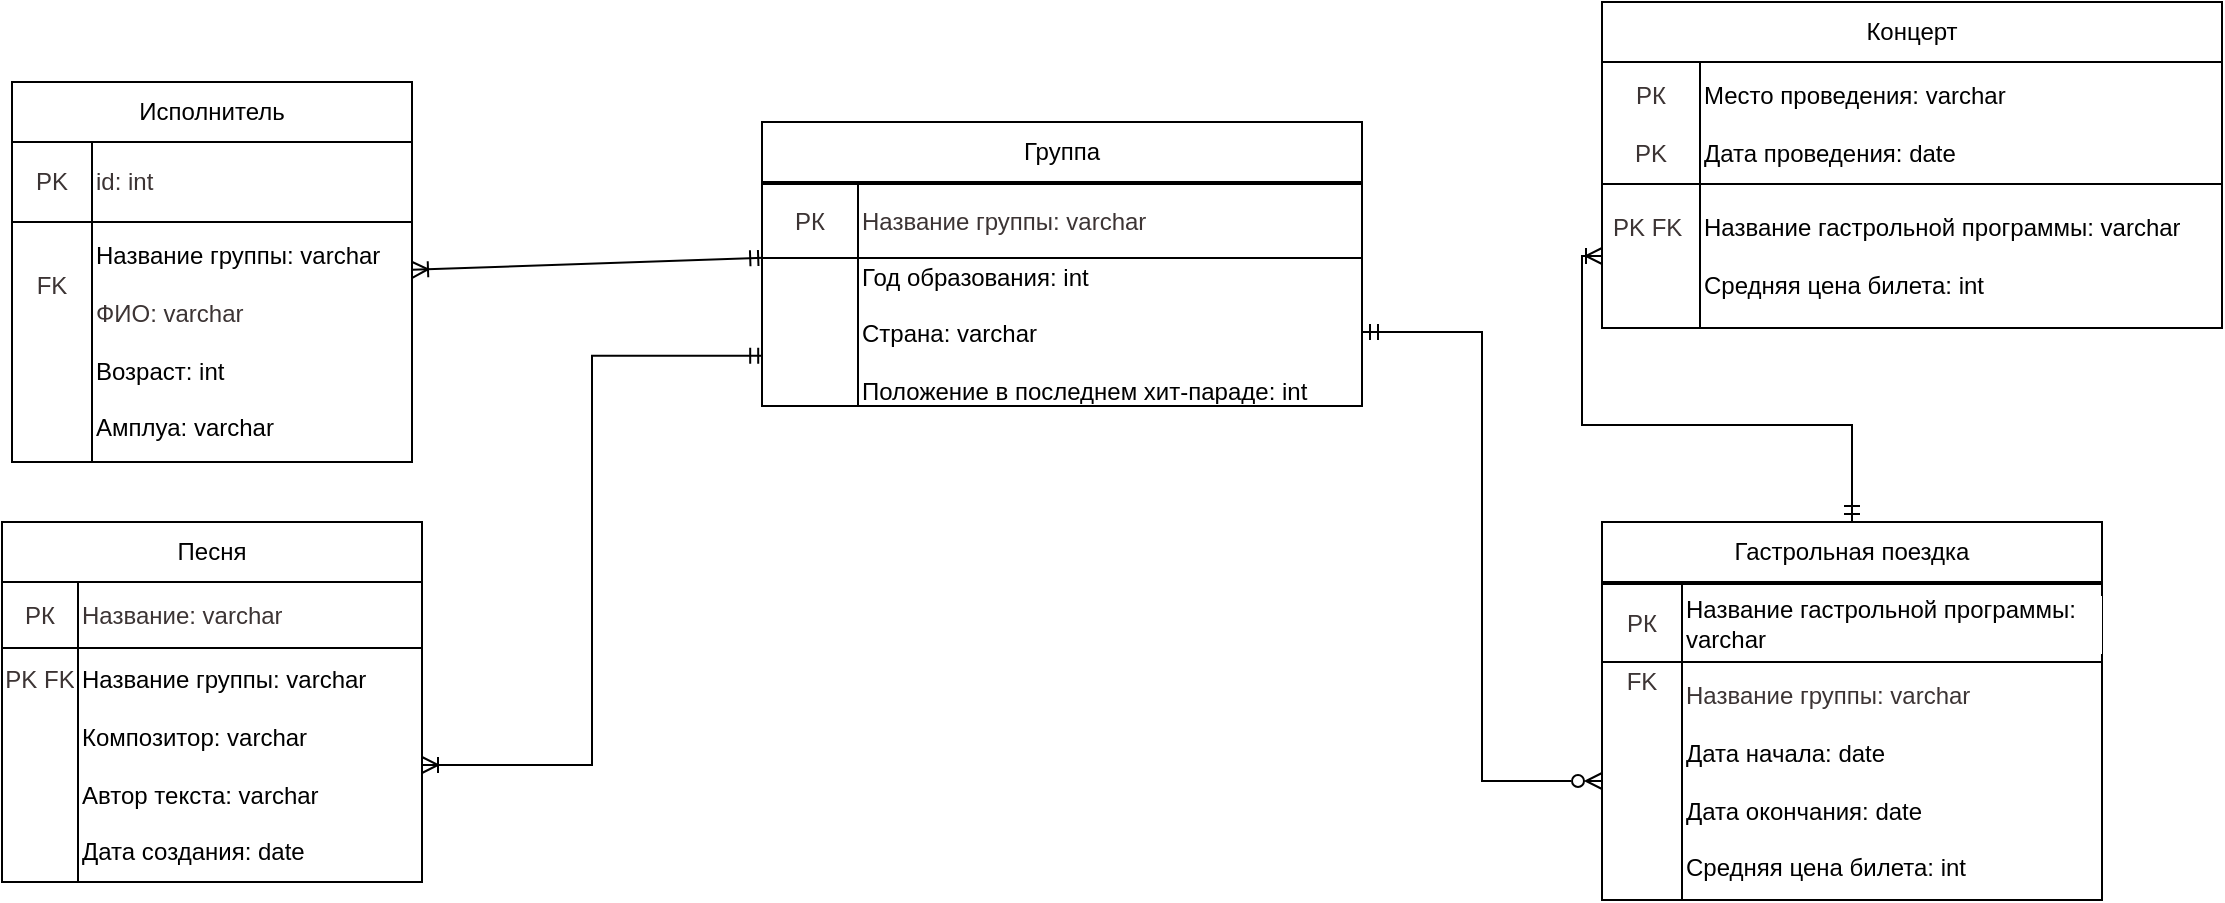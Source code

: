 <mxfile>
    <diagram id="e8HXIBP5xJMlQCnZC38F" name="Page-1">
        <mxGraphModel dx="2075" dy="714" grid="1" gridSize="10" guides="1" tooltips="1" connect="1" arrows="1" fold="1" page="1" pageScale="1" pageWidth="850" pageHeight="1100" background="#ffffff" math="0" shadow="0">
            <root>
                <mxCell id="0"/>
                <mxCell id="1" parent="0"/>
                <mxCell id="28" style="html=1;endArrow=ERmandOne;endFill=0;startArrow=ERoneToMany;startFill=0;rounded=0;fontColor=#000000;labelBackgroundColor=#FFFFFF;strokeColor=#000000;entryX=0.007;entryY=-0.002;entryDx=0;entryDy=0;entryPerimeter=0;exitX=1;exitY=0.199;exitDx=0;exitDy=0;exitPerimeter=0;" edge="1" parent="1" source="54" target="80">
                    <mxGeometry relative="1" as="geometry">
                        <mxPoint x="130" y="279" as="sourcePoint"/>
                        <mxPoint x="311.98" y="280.48" as="targetPoint"/>
                    </mxGeometry>
                </mxCell>
                <mxCell id="29" style="edgeStyle=elbowEdgeStyle;html=1;exitX=1;exitY=0.5;exitDx=0;exitDy=0;startArrow=ERmandOne;startFill=0;endArrow=ERzeroToMany;endFill=0;rounded=0;fontColor=#000000;labelBackgroundColor=#FFFFFF;strokeColor=#000000;" edge="1" parent="1" source="80" target="96">
                    <mxGeometry relative="1" as="geometry">
                        <mxPoint x="700" y="285.5" as="sourcePoint"/>
                        <mxPoint x="749.5" y="330" as="targetPoint"/>
                    </mxGeometry>
                </mxCell>
                <mxCell id="32" style="edgeStyle=orthogonalEdgeStyle;html=1;exitX=1;exitY=0.5;exitDx=0;exitDy=0;entryX=0.007;entryY=0.661;entryDx=0;entryDy=0;entryPerimeter=0;startArrow=ERoneToMany;startFill=0;endArrow=ERmandOne;endFill=0;rounded=0;fontColor=#000000;labelBackgroundColor=#FFFFFF;strokeColor=#000000;" edge="1" parent="1" source="88" target="80">
                    <mxGeometry relative="1" as="geometry">
                        <mxPoint x="235" y="490" as="sourcePoint"/>
                        <mxPoint x="311.54" y="308" as="targetPoint"/>
                    </mxGeometry>
                </mxCell>
                <mxCell id="50" value="" style="shape=table;startSize=0;container=1;collapsible=0;childLayout=tableLayout;labelBackgroundColor=#FFFFFF;labelBorderColor=none;strokeColor=#000000;fontColor=#3c3434;fillColor=#FFFFFF;flipH=1;flipV=0;align=left;" vertex="1" parent="1">
                    <mxGeometry x="-75" y="200" width="200" height="160" as="geometry"/>
                </mxCell>
                <mxCell id="68" style="shape=tableRow;horizontal=0;startSize=0;swimlaneHead=0;swimlaneBody=0;top=0;left=0;bottom=0;right=0;collapsible=0;dropTarget=0;fillColor=none;points=[[0,0.5],[1,0.5]];portConstraint=eastwest;labelBackgroundColor=#FFFFFF;labelBorderColor=none;strokeColor=#000000;fontColor=#3c3434;align=left;" vertex="1" parent="50">
                    <mxGeometry width="200" height="40" as="geometry"/>
                </mxCell>
                <mxCell id="69" value="PK" style="shape=partialRectangle;html=1;whiteSpace=wrap;connectable=0;overflow=hidden;fillColor=none;top=0;left=0;bottom=0;right=0;pointerEvents=1;labelBackgroundColor=#FFFFFF;labelBorderColor=none;strokeColor=#000000;fontColor=#3c3434;" vertex="1" parent="68">
                    <mxGeometry width="40" height="40" as="geometry">
                        <mxRectangle width="40" height="40" as="alternateBounds"/>
                    </mxGeometry>
                </mxCell>
                <mxCell id="70" value="id: int" style="shape=partialRectangle;html=1;whiteSpace=wrap;connectable=0;overflow=hidden;fillColor=none;top=0;left=0;bottom=0;right=0;pointerEvents=1;labelBackgroundColor=#FFFFFF;labelBorderColor=none;strokeColor=#000000;fontColor=#3c3434;align=left;" vertex="1" parent="68">
                    <mxGeometry x="40" width="160" height="40" as="geometry">
                        <mxRectangle width="160" height="40" as="alternateBounds"/>
                    </mxGeometry>
                </mxCell>
                <mxCell id="54" value="" style="shape=tableRow;horizontal=0;startSize=0;swimlaneHead=0;swimlaneBody=0;top=0;left=0;bottom=0;right=0;collapsible=0;dropTarget=0;fillColor=none;points=[[0,0.5],[1,0.5]];portConstraint=eastwest;labelBackgroundColor=#FFFFFF;labelBorderColor=none;strokeColor=#000000;fontColor=#3c3434;" vertex="1" parent="50">
                    <mxGeometry y="40" width="200" height="120" as="geometry"/>
                </mxCell>
                <mxCell id="55" value="FK&lt;br&gt;&lt;br&gt;&lt;br&gt;&lt;br&gt;&lt;br&gt;" style="shape=partialRectangle;html=1;whiteSpace=wrap;connectable=0;overflow=hidden;fillColor=none;top=0;left=0;bottom=0;right=0;pointerEvents=1;labelBackgroundColor=#FFFFFF;labelBorderColor=none;strokeColor=#000000;fontColor=#3c3434;align=center;" vertex="1" parent="54">
                    <mxGeometry width="40" height="120" as="geometry">
                        <mxRectangle width="40" height="120" as="alternateBounds"/>
                    </mxGeometry>
                </mxCell>
                <mxCell id="56" value="&lt;font color=&quot;#000000&quot;&gt;Название группы: varchar&lt;/font&gt;&lt;br&gt;&lt;br&gt;ФИО: varchar&lt;br&gt;&lt;br&gt;&lt;font color=&quot;#000000&quot;&gt;Возраст: int&lt;/font&gt;&lt;br&gt;&lt;br style=&quot;color: rgb(0, 0, 0);&quot;&gt;&lt;span style=&quot;color: rgb(0, 0, 0);&quot;&gt;Амплуа&lt;/span&gt;&lt;font color=&quot;#000000&quot;&gt;: varchar&lt;/font&gt;" style="shape=partialRectangle;html=1;whiteSpace=wrap;connectable=0;overflow=hidden;fillColor=none;top=0;left=0;bottom=0;right=0;pointerEvents=1;labelBackgroundColor=#FFFFFF;labelBorderColor=none;strokeColor=#000000;fontColor=#3c3434;align=left;" vertex="1" parent="54">
                    <mxGeometry x="40" width="160" height="120" as="geometry">
                        <mxRectangle width="160" height="120" as="alternateBounds"/>
                    </mxGeometry>
                </mxCell>
                <mxCell id="58" value="&lt;span style=&quot;color: rgb(0, 0, 0);&quot;&gt;Исполнитель&lt;/span&gt;" style="whiteSpace=wrap;html=1;labelBackgroundColor=#FFFFFF;labelBorderColor=none;strokeColor=#000000;fontColor=#3c3434;fillColor=#FFFFFF;flipH=1;flipV=0;" vertex="1" parent="1">
                    <mxGeometry x="-75" y="170" width="200" height="30" as="geometry"/>
                </mxCell>
                <mxCell id="76" value="" style="shape=table;startSize=0;container=1;collapsible=0;childLayout=tableLayout;labelBackgroundColor=#FFFFFF;labelBorderColor=none;strokeColor=#000000;fontColor=#3c3434;fillColor=#FFFFFF;flipH=1;flipV=0;" vertex="1" parent="1">
                    <mxGeometry x="300" y="221" width="300" height="111" as="geometry"/>
                </mxCell>
                <mxCell id="77" style="shape=tableRow;horizontal=0;startSize=0;swimlaneHead=0;swimlaneBody=0;top=0;left=0;bottom=0;right=0;collapsible=0;dropTarget=0;fillColor=none;points=[[0,0.5],[1,0.5]];portConstraint=eastwest;labelBackgroundColor=#FFFFFF;labelBorderColor=none;strokeColor=#000000;fontColor=#3c3434;" vertex="1" parent="76">
                    <mxGeometry width="300" height="37" as="geometry"/>
                </mxCell>
                <mxCell id="78" value="РК" style="shape=partialRectangle;html=1;whiteSpace=wrap;connectable=0;overflow=hidden;fillColor=none;top=0;left=0;bottom=0;right=0;pointerEvents=1;labelBackgroundColor=#FFFFFF;labelBorderColor=none;strokeColor=#000000;fontColor=#3c3434;" vertex="1" parent="77">
                    <mxGeometry width="48" height="37" as="geometry">
                        <mxRectangle width="48" height="37" as="alternateBounds"/>
                    </mxGeometry>
                </mxCell>
                <mxCell id="79" value="Название группы: varchar" style="shape=partialRectangle;html=1;whiteSpace=wrap;connectable=0;overflow=hidden;fillColor=none;top=0;left=0;bottom=0;right=0;pointerEvents=1;labelBackgroundColor=#FFFFFF;labelBorderColor=none;strokeColor=#000000;fontColor=#3c3434;align=left;" vertex="1" parent="77">
                    <mxGeometry x="48" width="252" height="37" as="geometry">
                        <mxRectangle width="252" height="37" as="alternateBounds"/>
                    </mxGeometry>
                </mxCell>
                <mxCell id="80" value="" style="shape=tableRow;horizontal=0;startSize=0;swimlaneHead=0;swimlaneBody=0;top=0;left=0;bottom=0;right=0;collapsible=0;dropTarget=0;fillColor=none;points=[[0,0.5],[1,0.5]];portConstraint=eastwest;labelBackgroundColor=#FFFFFF;labelBorderColor=none;strokeColor=#000000;fontColor=#3c3434;" vertex="1" parent="76">
                    <mxGeometry y="37" width="300" height="74" as="geometry"/>
                </mxCell>
                <mxCell id="81" value="" style="shape=partialRectangle;html=1;whiteSpace=wrap;connectable=0;overflow=hidden;fillColor=none;top=0;left=0;bottom=0;right=0;pointerEvents=1;labelBackgroundColor=#FFFFFF;labelBorderColor=none;strokeColor=#000000;fontColor=#3c3434;" vertex="1" parent="80">
                    <mxGeometry width="48" height="74" as="geometry">
                        <mxRectangle width="48" height="74" as="alternateBounds"/>
                    </mxGeometry>
                </mxCell>
                <mxCell id="82" value="&lt;font color=&quot;#000000&quot;&gt;Год образования: int&lt;/font&gt;&lt;br&gt;&lt;br style=&quot;color: rgb(0, 0, 0);&quot;&gt;&lt;span style=&quot;color: rgb(0, 0, 0);&quot;&gt;Страна&lt;/span&gt;&lt;font color=&quot;#000000&quot;&gt;: varchar&lt;br&gt;&lt;br&gt;&lt;/font&gt;&lt;span style=&quot;color: rgb(0, 0, 0);&quot;&gt;Положение в последнем хит-параде: int&lt;/span&gt;&lt;font color=&quot;#000000&quot;&gt;&lt;br&gt;&lt;/font&gt;" style="shape=partialRectangle;html=1;whiteSpace=wrap;connectable=0;overflow=hidden;fillColor=none;top=0;left=0;bottom=0;right=0;pointerEvents=1;labelBackgroundColor=#FFFFFF;labelBorderColor=none;strokeColor=#000000;fontColor=#3c3434;align=left;" vertex="1" parent="80">
                    <mxGeometry x="48" width="252" height="74" as="geometry">
                        <mxRectangle width="252" height="74" as="alternateBounds"/>
                    </mxGeometry>
                </mxCell>
                <mxCell id="83" value="&lt;span style=&quot;color: rgb(0, 0, 0);&quot;&gt;Группа&lt;/span&gt;" style="whiteSpace=wrap;html=1;labelBackgroundColor=#FFFFFF;labelBorderColor=none;strokeColor=#000000;fontColor=#3c3434;fillColor=#FFFFFF;flipH=1;flipV=0;" vertex="1" parent="1">
                    <mxGeometry x="300" y="190" width="300" height="30" as="geometry"/>
                </mxCell>
                <mxCell id="84" value="" style="shape=table;startSize=0;container=1;collapsible=0;childLayout=tableLayout;labelBackgroundColor=#FFFFFF;labelBorderColor=none;strokeColor=#000000;fontColor=#3c3434;fillColor=#FFFFFF;flipH=1;flipV=0;align=left;" vertex="1" parent="1">
                    <mxGeometry x="-80" y="420" width="210" height="150" as="geometry"/>
                </mxCell>
                <mxCell id="85" style="shape=tableRow;horizontal=0;startSize=0;swimlaneHead=0;swimlaneBody=0;top=0;left=0;bottom=0;right=0;collapsible=0;dropTarget=0;fillColor=none;points=[[0,0.5],[1,0.5]];portConstraint=eastwest;labelBackgroundColor=#FFFFFF;labelBorderColor=none;strokeColor=#000000;fontColor=#3c3434;" vertex="1" parent="84">
                    <mxGeometry width="210" height="33" as="geometry"/>
                </mxCell>
                <mxCell id="86" value="РК" style="shape=partialRectangle;html=1;whiteSpace=wrap;connectable=0;overflow=hidden;fillColor=none;top=0;left=0;bottom=0;right=0;pointerEvents=1;labelBackgroundColor=#FFFFFF;labelBorderColor=none;strokeColor=#000000;fontColor=#3c3434;" vertex="1" parent="85">
                    <mxGeometry width="38" height="33" as="geometry">
                        <mxRectangle width="38" height="33" as="alternateBounds"/>
                    </mxGeometry>
                </mxCell>
                <mxCell id="87" value="Название: varchar" style="shape=partialRectangle;html=1;whiteSpace=wrap;connectable=0;overflow=hidden;fillColor=none;top=0;left=0;bottom=0;right=0;pointerEvents=1;labelBackgroundColor=#FFFFFF;labelBorderColor=none;strokeColor=#000000;fontColor=#3c3434;align=left;" vertex="1" parent="85">
                    <mxGeometry x="38" width="172" height="33" as="geometry">
                        <mxRectangle width="172" height="33" as="alternateBounds"/>
                    </mxGeometry>
                </mxCell>
                <mxCell id="88" value="" style="shape=tableRow;horizontal=0;startSize=0;swimlaneHead=0;swimlaneBody=0;top=0;left=0;bottom=0;right=0;collapsible=0;dropTarget=0;fillColor=none;points=[[0,0.5],[1,0.5]];portConstraint=eastwest;labelBackgroundColor=#FFFFFF;labelBorderColor=none;strokeColor=#000000;fontColor=#3c3434;align=left;" vertex="1" parent="84">
                    <mxGeometry y="33" width="210" height="117" as="geometry"/>
                </mxCell>
                <mxCell id="89" value="PK FK&lt;br&gt;&lt;br&gt;&lt;br&gt;&lt;br&gt;&lt;br&gt;&lt;br&gt;&lt;div style=&quot;&quot;&gt;&lt;br&gt;&lt;/div&gt;" style="shape=partialRectangle;html=1;whiteSpace=wrap;connectable=0;overflow=hidden;fillColor=none;top=0;left=0;bottom=0;right=0;pointerEvents=1;labelBackgroundColor=#FFFFFF;labelBorderColor=none;strokeColor=#000000;fontColor=#3c3434;align=center;" vertex="1" parent="88">
                    <mxGeometry width="38" height="117" as="geometry">
                        <mxRectangle width="38" height="117" as="alternateBounds"/>
                    </mxGeometry>
                </mxCell>
                <mxCell id="90" value="&lt;div style=&quot;&quot;&gt;&lt;font color=&quot;#000000&quot;&gt;Название группы: varchar&lt;/font&gt;&lt;/div&gt;&lt;div style=&quot;&quot;&gt;&lt;span style=&quot;color: rgb(0, 0, 0);&quot;&gt;&lt;br&gt;&lt;/span&gt;&lt;/div&gt;&lt;div style=&quot;&quot;&gt;&lt;span style=&quot;color: rgb(0, 0, 0);&quot;&gt;Композитор: varchar&lt;/span&gt;&lt;/div&gt;&lt;br&gt;&lt;font color=&quot;#000000&quot;&gt;Автор текста: varchar&lt;/font&gt;&lt;br&gt;&lt;br style=&quot;color: rgb(0, 0, 0);&quot;&gt;&lt;span style=&quot;color: rgb(0, 0, 0);&quot;&gt;Дата создания: date&lt;/span&gt;" style="shape=partialRectangle;html=1;whiteSpace=wrap;connectable=0;overflow=hidden;fillColor=none;top=0;left=0;bottom=0;right=0;pointerEvents=1;labelBackgroundColor=#FFFFFF;labelBorderColor=none;strokeColor=#000000;fontColor=#3c3434;align=left;" vertex="1" parent="88">
                    <mxGeometry x="38" width="172" height="117" as="geometry">
                        <mxRectangle width="172" height="117" as="alternateBounds"/>
                    </mxGeometry>
                </mxCell>
                <mxCell id="91" value="&lt;span style=&quot;color: rgb(0, 0, 0);&quot;&gt;Песня&lt;/span&gt;" style="whiteSpace=wrap;html=1;labelBackgroundColor=#FFFFFF;labelBorderColor=none;strokeColor=#000000;fontColor=#3c3434;fillColor=#FFFFFF;flipH=1;flipV=0;" vertex="1" parent="1">
                    <mxGeometry x="-80" y="390" width="210" height="30" as="geometry"/>
                </mxCell>
                <mxCell id="92" value="" style="shape=table;startSize=0;container=1;collapsible=0;childLayout=tableLayout;labelBackgroundColor=#FFFFFF;labelBorderColor=none;strokeColor=#000000;fontColor=#3c3434;fillColor=#FFFFFF;flipH=1;flipV=0;align=left;" vertex="1" parent="1">
                    <mxGeometry x="720" y="421" width="250" height="158" as="geometry"/>
                </mxCell>
                <mxCell id="93" style="shape=tableRow;horizontal=0;startSize=0;swimlaneHead=0;swimlaneBody=0;top=0;left=0;bottom=0;right=0;collapsible=0;dropTarget=0;fillColor=none;points=[[0,0.5],[1,0.5]];portConstraint=eastwest;labelBackgroundColor=#FFFFFF;labelBorderColor=none;strokeColor=#000000;fontColor=#3c3434;align=left;" vertex="1" parent="92">
                    <mxGeometry width="250" height="39" as="geometry"/>
                </mxCell>
                <mxCell id="94" value="РК" style="shape=partialRectangle;html=1;whiteSpace=wrap;connectable=0;overflow=hidden;fillColor=none;top=0;left=0;bottom=0;right=0;pointerEvents=1;labelBackgroundColor=#FFFFFF;labelBorderColor=none;strokeColor=#000000;fontColor=#3c3434;" vertex="1" parent="93">
                    <mxGeometry width="40" height="39" as="geometry">
                        <mxRectangle width="40" height="39" as="alternateBounds"/>
                    </mxGeometry>
                </mxCell>
                <mxCell id="95" value="&lt;span style=&quot;color: rgb(0, 0, 0);&quot;&gt;Название гастрольной программы&lt;/span&gt;&lt;font color=&quot;#000000&quot;&gt;: varchar&lt;/font&gt;" style="shape=partialRectangle;html=1;whiteSpace=wrap;connectable=0;overflow=hidden;fillColor=none;top=0;left=0;bottom=0;right=0;pointerEvents=1;labelBackgroundColor=#FFFFFF;labelBorderColor=none;strokeColor=#000000;fontColor=#3c3434;align=left;" vertex="1" parent="93">
                    <mxGeometry x="40" width="210" height="39" as="geometry">
                        <mxRectangle width="210" height="39" as="alternateBounds"/>
                    </mxGeometry>
                </mxCell>
                <mxCell id="96" value="" style="shape=tableRow;horizontal=0;startSize=0;swimlaneHead=0;swimlaneBody=0;top=0;left=0;bottom=0;right=0;collapsible=0;dropTarget=0;fillColor=none;points=[[0,0.5],[1,0.5]];portConstraint=eastwest;labelBackgroundColor=#FFFFFF;labelBorderColor=none;strokeColor=#000000;fontColor=#3c3434;" vertex="1" parent="92">
                    <mxGeometry y="39" width="250" height="119" as="geometry"/>
                </mxCell>
                <mxCell id="97" value="FK&lt;br&gt;&lt;br&gt;&lt;br&gt;&lt;br&gt;&lt;br&gt;&lt;br&gt;&lt;br&gt;&lt;br&gt;&lt;br&gt;" style="shape=partialRectangle;html=1;whiteSpace=wrap;connectable=0;overflow=hidden;fillColor=none;top=0;left=0;bottom=0;right=0;pointerEvents=1;labelBackgroundColor=#FFFFFF;labelBorderColor=none;strokeColor=#000000;fontColor=#3c3434;" vertex="1" parent="96">
                    <mxGeometry width="40" height="119" as="geometry">
                        <mxRectangle width="40" height="119" as="alternateBounds"/>
                    </mxGeometry>
                </mxCell>
                <mxCell id="98" value="Название группы: varchar&lt;br&gt;&lt;font color=&quot;#000000&quot;&gt;&lt;br&gt;Дата начала: date&amp;nbsp;&lt;/font&gt;&lt;br&gt;&lt;br style=&quot;color: rgb(0, 0, 0);&quot;&gt;&lt;span style=&quot;color: rgb(0, 0, 0);&quot;&gt;Дата окончания: date&lt;br&gt;&lt;/span&gt;&lt;br style=&quot;color: rgb(0, 0, 0);&quot;&gt;&lt;span style=&quot;color: rgb(0, 0, 0);&quot;&gt;Средняя цена билета: int&lt;/span&gt;" style="shape=partialRectangle;html=1;whiteSpace=wrap;connectable=0;overflow=hidden;fillColor=none;top=0;left=0;bottom=0;right=0;pointerEvents=1;labelBackgroundColor=#FFFFFF;labelBorderColor=none;strokeColor=#000000;fontColor=#3c3434;align=left;" vertex="1" parent="96">
                    <mxGeometry x="40" width="210" height="119" as="geometry">
                        <mxRectangle width="210" height="119" as="alternateBounds"/>
                    </mxGeometry>
                </mxCell>
                <mxCell id="99" value="&lt;span style=&quot;color: rgb(0, 0, 0);&quot;&gt;Гастрольная поездка&lt;/span&gt;" style="whiteSpace=wrap;html=1;labelBackgroundColor=#FFFFFF;labelBorderColor=none;strokeColor=#000000;fontColor=#3c3434;fillColor=#FFFFFF;flipH=1;flipV=0;" vertex="1" parent="1">
                    <mxGeometry x="720" y="390" width="250" height="30" as="geometry"/>
                </mxCell>
                <mxCell id="140" value="" style="shape=table;startSize=0;container=1;collapsible=0;childLayout=tableLayout;labelBackgroundColor=#FFFFFF;labelBorderColor=none;strokeColor=#000000;fontColor=#3c3434;fillColor=#FFFFFF;flipH=1;flipV=0;align=left;" vertex="1" parent="1">
                    <mxGeometry x="720" y="160" width="310" height="133" as="geometry"/>
                </mxCell>
                <mxCell id="141" style="shape=tableRow;horizontal=0;startSize=0;swimlaneHead=0;swimlaneBody=0;top=0;left=0;bottom=0;right=0;collapsible=0;dropTarget=0;fillColor=none;points=[[0,0.5],[1,0.5]];portConstraint=eastwest;labelBackgroundColor=#FFFFFF;labelBorderColor=none;strokeColor=#000000;fontColor=#3c3434;align=left;" vertex="1" parent="140">
                    <mxGeometry width="310" height="61" as="geometry"/>
                </mxCell>
                <mxCell id="142" value="РК&lt;br&gt;&lt;br&gt;PK" style="shape=partialRectangle;html=1;whiteSpace=wrap;connectable=0;overflow=hidden;fillColor=none;top=0;left=0;bottom=0;right=0;pointerEvents=1;labelBackgroundColor=#FFFFFF;labelBorderColor=none;strokeColor=#000000;fontColor=#3c3434;" vertex="1" parent="141">
                    <mxGeometry width="49" height="61" as="geometry">
                        <mxRectangle width="49" height="61" as="alternateBounds"/>
                    </mxGeometry>
                </mxCell>
                <mxCell id="143" value="&lt;font color=&quot;#000000&quot;&gt;Место проведения: varchar&lt;br&gt;&lt;br&gt;Дата проведения: date&lt;br&gt;&lt;/font&gt;" style="shape=partialRectangle;html=1;whiteSpace=wrap;connectable=0;overflow=hidden;fillColor=none;top=0;left=0;bottom=0;right=0;pointerEvents=1;labelBackgroundColor=#FFFFFF;labelBorderColor=none;strokeColor=#000000;fontColor=#3c3434;align=left;" vertex="1" parent="141">
                    <mxGeometry x="49" width="261" height="61" as="geometry">
                        <mxRectangle width="261" height="61" as="alternateBounds"/>
                    </mxGeometry>
                </mxCell>
                <mxCell id="144" value="" style="shape=tableRow;horizontal=0;startSize=0;swimlaneHead=0;swimlaneBody=0;top=0;left=0;bottom=0;right=0;collapsible=0;dropTarget=0;fillColor=none;points=[[0,0.5],[1,0.5]];portConstraint=eastwest;labelBackgroundColor=#FFFFFF;labelBorderColor=none;strokeColor=#000000;fontColor=#3c3434;" vertex="1" parent="140">
                    <mxGeometry y="61" width="310" height="72" as="geometry"/>
                </mxCell>
                <mxCell id="145" value="PK FK&amp;nbsp;&lt;br&gt;&lt;br&gt;&lt;br&gt;" style="shape=partialRectangle;html=1;whiteSpace=wrap;connectable=0;overflow=hidden;fillColor=none;top=0;left=0;bottom=0;right=0;pointerEvents=1;labelBackgroundColor=#FFFFFF;labelBorderColor=none;strokeColor=#000000;fontColor=#3c3434;" vertex="1" parent="144">
                    <mxGeometry width="49" height="72" as="geometry">
                        <mxRectangle width="49" height="72" as="alternateBounds"/>
                    </mxGeometry>
                </mxCell>
                <mxCell id="146" value="&lt;span style=&quot;color: rgb(0, 0, 0);&quot;&gt;Название гастрольной программы&lt;/span&gt;&lt;font color=&quot;#000000&quot;&gt;: varchar&lt;br&gt;&lt;/font&gt;&lt;span style=&quot;color: rgb(0, 0, 0);&quot;&gt;&lt;br&gt;Средняя цена билета: int&lt;/span&gt;" style="shape=partialRectangle;html=1;whiteSpace=wrap;connectable=0;overflow=hidden;fillColor=none;top=0;left=0;bottom=0;right=0;pointerEvents=1;labelBackgroundColor=#FFFFFF;labelBorderColor=none;strokeColor=#000000;fontColor=#3c3434;align=left;" vertex="1" parent="144">
                    <mxGeometry x="49" width="261" height="72" as="geometry">
                        <mxRectangle width="261" height="72" as="alternateBounds"/>
                    </mxGeometry>
                </mxCell>
                <mxCell id="147" value="&lt;span style=&quot;color: rgb(0, 0, 0);&quot;&gt;Концерт&lt;/span&gt;" style="whiteSpace=wrap;html=1;labelBackgroundColor=#FFFFFF;labelBorderColor=none;strokeColor=#000000;fontColor=#3c3434;fillColor=#FFFFFF;flipH=1;flipV=0;" vertex="1" parent="1">
                    <mxGeometry x="720" y="130" width="310" height="30" as="geometry"/>
                </mxCell>
                <mxCell id="155" style="edgeStyle=orthogonalEdgeStyle;html=1;exitX=0;exitY=0.5;exitDx=0;exitDy=0;startArrow=ERoneToMany;startFill=0;endArrow=ERmandOne;endFill=0;rounded=0;fontColor=#000000;labelBackgroundColor=#FFFFFF;strokeColor=#000000;entryX=0.5;entryY=0;entryDx=0;entryDy=0;" edge="1" parent="1" source="144" target="99">
                    <mxGeometry relative="1" as="geometry">
                        <mxPoint x="140" y="521.5" as="sourcePoint"/>
                        <mxPoint x="790" y="317" as="targetPoint"/>
                    </mxGeometry>
                </mxCell>
            </root>
        </mxGraphModel>
    </diagram>
</mxfile>